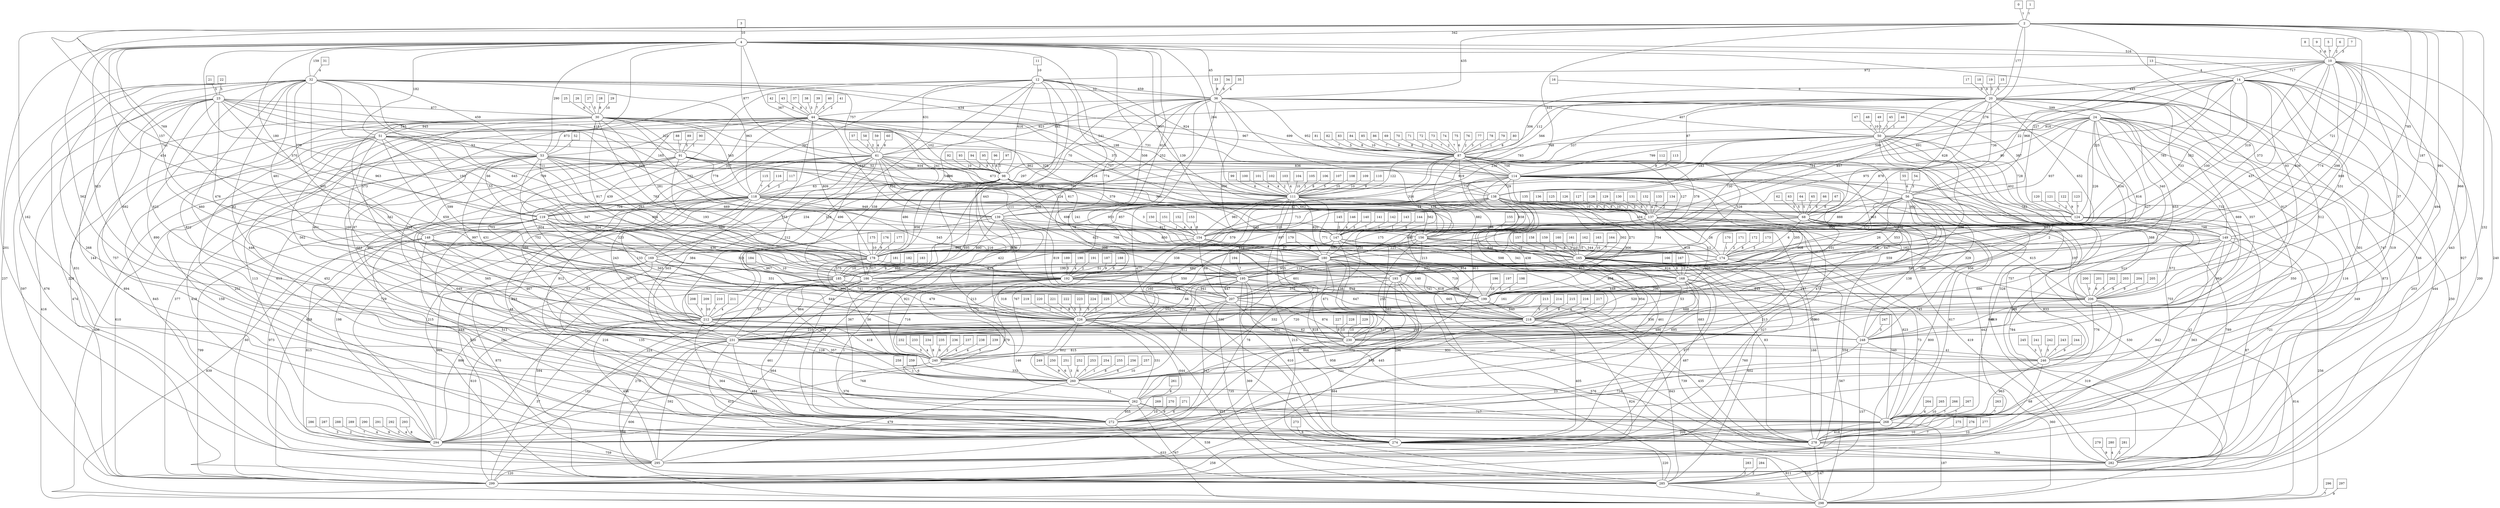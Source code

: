 graph Grafo_Size_300
{
	0 -- 2 [label = "7"];
	1 -- 2 [label = "7"];
	3 -- 4 [label = "10"];
	5 -- 10 [label = "7"];
	6 -- 10 [label = "2"];
	7 -- 10 [label = "3"];
	8 -- 10 [label = "3"];
	9 -- 10 [label = "6"];
	11 -- 12 [label = "10"];
	13 -- 14 [label = "4"];
	15 -- 20 [label = "5"];
	16 -- 20 [label = "8"];
	17 -- 20 [label = "9"];
	18 -- 20 [label = "9"];
	19 -- 20 [label = "3"];
	21 -- 23 [label = "5"];
	22 -- 23 [label = "5"];
	25 -- 30 [label = "6"];
	26 -- 30 [label = "7"];
	27 -- 30 [label = "5"];
	28 -- 30 [label = "8"];
	29 -- 30 [label = "10"];
	31 -- 32 [label = "4"];
	33 -- 36 [label = "8"];
	34 -- 36 [label = "8"];
	35 -- 36 [label = "4"];
	37 -- 44 [label = "1"];
	38 -- 44 [label = "3"];
	39 -- 44 [label = "7"];
	40 -- 44 [label = "2"];
	41 -- 44 [label = "2"];
	42 -- 44 [label = "6"];
	43 -- 44 [label = "8"];
	45 -- 50 [label = "1"];
	46 -- 50 [label = "1"];
	47 -- 50 [label = "7"];
	48 -- 50 [label = "10"];
	49 -- 50 [label = "3"];
	52 -- 53 [label = "1"];
	54 -- 56 [label = "3"];
	55 -- 56 [label = "6"];
	57 -- 61 [label = "2"];
	58 -- 61 [label = "2"];
	59 -- 61 [label = "4"];
	60 -- 61 [label = "8"];
	62 -- 68 [label = "5"];
	63 -- 68 [label = "5"];
	64 -- 68 [label = "5"];
	65 -- 68 [label = "2"];
	66 -- 68 [label = "6"];
	67 -- 68 [label = "6"];
	69 -- 87 [label = "8"];
	70 -- 87 [label = "2"];
	71 -- 87 [label = "2"];
	72 -- 87 [label = "7"];
	73 -- 87 [label = "2"];
	74 -- 87 [label = "7"];
	75 -- 87 [label = "6"];
	76 -- 87 [label = "2"];
	77 -- 87 [label = "3"];
	78 -- 87 [label = "1"];
	79 -- 87 [label = "1"];
	80 -- 87 [label = "8"];
	81 -- 87 [label = "7"];
	82 -- 87 [label = "5"];
	83 -- 87 [label = "8"];
	84 -- 87 [label = "10"];
	85 -- 87 [label = "7"];
	86 -- 87 [label = "9"];
	88 -- 91 [label = "7"];
	89 -- 91 [label = "5"];
	90 -- 91 [label = "1"];
	92 -- 98 [label = "10"];
	93 -- 98 [label = "2"];
	94 -- 98 [label = "9"];
	95 -- 98 [label = "5"];
	96 -- 98 [label = "8"];
	97 -- 98 [label = "3"];
	99 -- 111 [label = "6"];
	100 -- 111 [label = "4"];
	101 -- 111 [label = "4"];
	102 -- 111 [label = "2"];
	103 -- 111 [label = "4"];
	104 -- 111 [label = "10"];
	105 -- 111 [label = "2"];
	106 -- 111 [label = "8"];
	107 -- 111 [label = "5"];
	108 -- 111 [label = "10"];
	109 -- 111 [label = "10"];
	110 -- 111 [label = "9"];
	112 -- 114 [label = "8"];
	113 -- 114 [label = "7"];
	115 -- 118 [label = "7"];
	116 -- 118 [label = "6"];
	117 -- 118 [label = "2"];
	120 -- 124 [label = "7"];
	121 -- 124 [label = "2"];
	122 -- 124 [label = "9"];
	123 -- 124 [label = "7"];
	125 -- 137 [label = "5"];
	126 -- 137 [label = "8"];
	127 -- 137 [label = "10"];
	128 -- 137 [label = "1"];
	129 -- 137 [label = "5"];
	130 -- 137 [label = "6"];
	131 -- 137 [label = "7"];
	132 -- 137 [label = "4"];
	133 -- 137 [label = "7"];
	134 -- 137 [label = "2"];
	135 -- 137 [label = "10"];
	136 -- 137 [label = "9"];
	140 -- 147 [label = "3"];
	141 -- 147 [label = "7"];
	142 -- 147 [label = "1"];
	143 -- 147 [label = "1"];
	144 -- 147 [label = "9"];
	145 -- 147 [label = "2"];
	146 -- 147 [label = "4"];
	150 -- 154 [label = "1"];
	151 -- 154 [label = "4"];
	152 -- 154 [label = "4"];
	153 -- 154 [label = "8"];
	155 -- 156 [label = "7"];
	157 -- 165 [label = "5"];
	158 -- 165 [label = "1"];
	159 -- 165 [label = "8"];
	160 -- 165 [label = "3"];
	161 -- 165 [label = "10"];
	162 -- 165 [label = "10"];
	163 -- 165 [label = "10"];
	164 -- 165 [label = "7"];
	166 -- 168 [label = "9"];
	167 -- 168 [label = "10"];
	170 -- 174 [label = "1"];
	171 -- 174 [label = "2"];
	172 -- 174 [label = "8"];
	173 -- 174 [label = "3"];
	175 -- 178 [label = "10"];
	176 -- 178 [label = "9"];
	177 -- 178 [label = "1"];
	179 -- 180 [label = "6"];
	181 -- 185 [label = "10"];
	182 -- 185 [label = "5"];
	183 -- 185 [label = "9"];
	184 -- 185 [label = "10"];
	187 -- 192 [label = "9"];
	188 -- 192 [label = "9"];
	189 -- 192 [label = "3"];
	190 -- 192 [label = "4"];
	191 -- 192 [label = "2"];
	194 -- 195 [label = "7"];
	196 -- 199 [label = "10"];
	197 -- 199 [label = "3"];
	198 -- 199 [label = "2"];
	200 -- 206 [label = "3"];
	201 -- 206 [label = "6"];
	202 -- 206 [label = "5"];
	203 -- 206 [label = "9"];
	204 -- 206 [label = "9"];
	205 -- 206 [label = "3"];
	208 -- 212 [label = "3"];
	209 -- 212 [label = "10"];
	210 -- 212 [label = "7"];
	211 -- 212 [label = "4"];
	213 -- 218 [label = "5"];
	214 -- 218 [label = "3"];
	215 -- 218 [label = "8"];
	216 -- 218 [label = "4"];
	217 -- 218 [label = "6"];
	219 -- 226 [label = "1"];
	220 -- 226 [label = "7"];
	221 -- 226 [label = "8"];
	222 -- 226 [label = "5"];
	223 -- 226 [label = "1"];
	224 -- 226 [label = "5"];
	225 -- 226 [label = "2"];
	227 -- 230 [label = "9"];
	228 -- 230 [label = "10"];
	229 -- 230 [label = "10"];
	232 -- 240 [label = "5"];
	233 -- 240 [label = "4"];
	234 -- 240 [label = "9"];
	235 -- 240 [label = "6"];
	236 -- 240 [label = "2"];
	237 -- 240 [label = "4"];
	238 -- 240 [label = "4"];
	239 -- 240 [label = "5"];
	241 -- 246 [label = "1"];
	242 -- 246 [label = "3"];
	243 -- 246 [label = "7"];
	244 -- 246 [label = "9"];
	245 -- 246 [label = "3"];
	247 -- 248 [label = "5"];
	249 -- 260 [label = "9"];
	250 -- 260 [label = "6"];
	251 -- 260 [label = "3"];
	252 -- 260 [label = "6"];
	253 -- 260 [label = "7"];
	254 -- 260 [label = "1"];
	255 -- 260 [label = "8"];
	256 -- 260 [label = "6"];
	257 -- 260 [label = "10"];
	258 -- 260 [label = "1"];
	259 -- 260 [label = "6"];
	261 -- 262 [label = "8"];
	263 -- 268 [label = "7"];
	264 -- 268 [label = "6"];
	265 -- 268 [label = "10"];
	266 -- 268 [label = "7"];
	267 -- 268 [label = "7"];
	269 -- 272 [label = "10"];
	270 -- 272 [label = "9"];
	271 -- 272 [label = "6"];
	273 -- 274 [label = "6"];
	275 -- 278 [label = "10"];
	276 -- 278 [label = "7"];
	277 -- 278 [label = "10"];
	279 -- 282 [label = "9"];
	280 -- 282 [label = "4"];
	281 -- 282 [label = "2"];
	283 -- 285 [label = "2"];
	284 -- 285 [label = "2"];
	286 -- 294 [label = "3"];
	287 -- 294 [label = "2"];
	288 -- 294 [label = "7"];
	289 -- 294 [label = "4"];
	290 -- 294 [label = "9"];
	291 -- 294 [label = "3"];
	292 -- 294 [label = "4"];
	293 -- 294 [label = "8"];
	296 -- 298 [label = "7"];
	297 -- 298 [label = "9"];
	2 -- 4 [label = "342"];
	2 -- 20 [label = "177"];
	2 -- 36 [label = "435"];
	2 -- 118 [label = "931"];
	2 -- 139 [label = "276"];
	2 -- 148 [label = "769"];
	2 -- 149 [label = "785"];
	2 -- 174 [label = "721"];
	2 -- 178 [label = "157"];
	2 -- 199 [label = "187"];
	2 -- 218 [label = "991"];
	2 -- 226 [label = "93"];
	2 -- 246 [label = "966"];
	2 -- 272 [label = "162"];
	2 -- 278 [label = "232"];
	4 -- 10 [label = "516"];
	4 -- 32 [label = "159"];
	4 -- 36 [label = "45"];
	4 -- 51 [label = "182"];
	4 -- 53 [label = "290"];
	4 -- 61 [label = "877"];
	4 -- 68 [label = "957"];
	4 -- 98 [label = "367"];
	4 -- 111 [label = "264"];
	4 -- 148 [label = "180"];
	4 -- 168 [label = "508"];
	4 -- 169 [label = "741"];
	4 -- 174 [label = "615"];
	4 -- 178 [label = "770"];
	4 -- 192 [label = "454"];
	4 -- 218 [label = "516"];
	4 -- 230 [label = "573"];
	4 -- 231 [label = "923"];
	4 -- 240 [label = "562"];
	4 -- 282 [label = "747"];
	4 -- 285 [label = "927"];
	4 -- 295 [label = "201"];
	10 -- 12 [label = "972"];
	10 -- 14 [label = "717"];
	10 -- 56 [label = "227"];
	10 -- 68 [label = "22"];
	10 -- 156 [label = "319"];
	10 -- 178 [label = "373"];
	10 -- 186 [label = "836"];
	10 -- 192 [label = "774"];
	10 -- 193 [label = "298"];
	10 -- 199 [label = "948"];
	10 -- 246 [label = "494"];
	10 -- 248 [label = "37"];
	10 -- 274 [label = "443"];
	10 -- 282 [label = "240"];
	12 -- 36 [label = "659"];
	12 -- 61 [label = "631"];
	12 -- 98 [label = "616"];
	12 -- 114 [label = "924"];
	12 -- 119 [label = "397"];
	12 -- 147 [label = "139"];
	12 -- 186 [label = "542"];
	12 -- 195 [label = "774"];
	12 -- 212 [label = "439"];
	12 -- 226 [label = "443"];
	12 -- 240 [label = "126"];
	12 -- 260 [label = "168"];
	12 -- 272 [label = "695"];
	14 -- 20 [label = "445"];
	14 -- 56 [label = "968"];
	14 -- 98 [label = "306"];
	14 -- 124 [label = "225"];
	14 -- 137 [label = "691"];
	14 -- 154 [label = "785"];
	14 -- 156 [label = "552"];
	14 -- 169 [label = "100"];
	14 -- 186 [label = "437"];
	14 -- 206 [label = "531"];
	14 -- 268 [label = "319"];
	14 -- 272 [label = "301"];
	14 -- 274 [label = "746"];
	14 -- 299 [label = "200"];
	20 -- 24 [label = "599"];
	20 -- 53 [label = "923"];
	20 -- 56 [label = "736"];
	20 -- 68 [label = "628"];
	20 -- 87 [label = "112"];
	20 -- 98 [label = "566"];
	20 -- 111 [label = "337"];
	20 -- 114 [label = "87"];
	20 -- 138 [label = "590"];
	20 -- 149 [label = "733"];
	20 -- 154 [label = "857"];
	20 -- 165 [label = "652"];
	20 -- 168 [label = "340"];
	20 -- 178 [label = "878"];
	20 -- 218 [label = "917"];
	20 -- 230 [label = "512"];
	20 -- 295 [label = "873"];
	20 -- 299 [label = "444"];
	23 -- 30 [label = "877"];
	23 -- 91 [label = "418"];
	23 -- 119 [label = "570"];
	23 -- 139 [label = "165"];
	23 -- 156 [label = "649"];
	23 -- 178 [label = "709"];
	23 -- 199 [label = "476"];
	23 -- 212 [label = "623"];
	23 -- 226 [label = "460"];
	23 -- 272 [label = "757"];
	23 -- 274 [label = "831"];
	23 -- 285 [label = "676"];
	23 -- 299 [label = "597"];
	24 -- 50 [label = "916"];
	24 -- 118 [label = "783"];
	24 -- 119 [label = "784"];
	24 -- 138 [label = "80"];
	24 -- 147 [label = "975"];
	24 -- 156 [label = "937"];
	24 -- 174 [label = "634"];
	24 -- 180 [label = "226"];
	24 -- 185 [label = "816"];
	24 -- 199 [label = "653"];
	24 -- 206 [label = "732"];
	24 -- 207 [label = "427"];
	24 -- 212 [label = "669"];
	24 -- 274 [label = "350"];
	24 -- 282 [label = "203"];
	24 -- 285 [label = "250"];
	24 -- 299 [label = "349"];
	30 -- 51 [label = "545"];
	30 -- 87 [label = "967"];
	30 -- 91 [label = "322"];
	30 -- 111 [label = "70"];
	30 -- 114 [label = "198"];
	30 -- 118 [label = "565"];
	30 -- 137 [label = "52"];
	30 -- 154 [label = "732"];
	30 -- 178 [label = "281"];
	30 -- 192 [label = "917"];
	30 -- 195 [label = "783"];
	30 -- 226 [label = "142"];
	30 -- 231 [label = "822"];
	30 -- 248 [label = "461"];
	30 -- 298 [label = "416"];
	30 -- 299 [label = "474"];
	32 -- 36 [label = "52"];
	32 -- 53 [label = "459"];
	32 -- 56 [label = "699"];
	32 -- 61 [label = "757"];
	32 -- 111 [label = "541"];
	32 -- 118 [label = "963"];
	32 -- 178 [label = "711"];
	32 -- 185 [label = "481"];
	32 -- 192 [label = "963"];
	32 -- 193 [label = "645"];
	32 -- 195 [label = "66"];
	32 -- 206 [label = "405"];
	32 -- 230 [label = "82"];
	32 -- 231 [label = "692"];
	32 -- 262 [label = "890"];
	32 -- 268 [label = "446"];
	32 -- 272 [label = "268"];
	32 -- 274 [label = "144"];
	32 -- 285 [label = "228"];
	32 -- 299 [label = "237"];
	36 -- 44 [label = "634"];
	36 -- 50 [label = "407"];
	36 -- 61 [label = "641"];
	36 -- 114 [label = "952"];
	36 -- 124 [label = "387"];
	36 -- 139 [label = "252"];
	36 -- 168 [label = "906"];
	36 -- 178 [label = "297"];
	36 -- 186 [label = "790"];
	36 -- 240 [label = "78"];
	36 -- 248 [label = "357"];
	36 -- 274 [label = "477"];
	36 -- 282 [label = "116"];
	36 -- 285 [label = "309"];
	36 -- 294 [label = "866"];
	44 -- 51 [label = "945"];
	44 -- 53 [label = "873"];
	44 -- 68 [label = "707"];
	44 -- 98 [label = "102"];
	44 -- 111 [label = "371"];
	44 -- 114 [label = "731"];
	44 -- 119 [label = "357"];
	44 -- 137 [label = "326"];
	44 -- 139 [label = "637"];
	44 -- 178 [label = "809"];
	44 -- 199 [label = "338"];
	44 -- 230 [label = "604"];
	44 -- 231 [label = "214"];
	44 -- 268 [label = "503"];
	44 -- 294 [label = "113"];
	44 -- 299 [label = "377"];
	50 -- 87 [label = "748"];
	50 -- 111 [label = "230"];
	50 -- 114 [label = "799"];
	50 -- 124 [label = "728"];
	50 -- 138 [label = "183"];
	50 -- 147 [label = "730"];
	50 -- 149 [label = "402"];
	50 -- 212 [label = "886"];
	50 -- 226 [label = "663"];
	50 -- 231 [label = "2"];
	50 -- 262 [label = "511"];
	50 -- 295 [label = "755"];
	51 -- 53 [label = "53"];
	51 -- 111 [label = "862"];
	51 -- 119 [label = "193"];
	51 -- 124 [label = "673"];
	51 -- 186 [label = "599"];
	51 -- 206 [label = "659"];
	51 -- 212 [label = "87"];
	51 -- 248 [label = "562"];
	51 -- 272 [label = "613"];
	51 -- 278 [label = "252"];
	51 -- 294 [label = "894"];
	51 -- 295 [label = "845"];
	53 -- 98 [label = "934"];
	53 -- 119 [label = "53"];
	53 -- 124 [label = "777"];
	53 -- 138 [label = "196"];
	53 -- 165 [label = "669"];
	53 -- 178 [label = "263"];
	53 -- 186 [label = "347"];
	53 -- 195 [label = "994"];
	53 -- 199 [label = "224"];
	53 -- 218 [label = "997"];
	53 -- 231 [label = "683"];
	53 -- 262 [label = "452"];
	53 -- 274 [label = "159"];
	53 -- 298 [label = "406"];
	56 -- 139 [label = "14"];
	56 -- 156 [label = "888"];
	56 -- 165 [label = "572"];
	56 -- 180 [label = "925"];
	56 -- 192 [label = "26"];
	56 -- 195 [label = "553"];
	56 -- 199 [label = "647"];
	56 -- 226 [label = "559"];
	56 -- 231 [label = "286"];
	56 -- 246 [label = "757"];
	56 -- 248 [label = "956"];
	56 -- 272 [label = "833"];
	56 -- 282 [label = "789"];
	56 -- 299 [label = "530"];
	61 -- 98 [label = "241"];
	61 -- 138 [label = "919"];
	61 -- 139 [label = "923"];
	61 -- 147 [label = "379"];
	61 -- 156 [label = "361"];
	61 -- 165 [label = "111"];
	61 -- 174 [label = "608"];
	61 -- 186 [label = "496"];
	61 -- 212 [label = "212"];
	61 -- 231 [label = "466"];
	61 -- 240 [label = "384"];
	61 -- 285 [label = "215"];
	61 -- 294 [label = "729"];
	61 -- 299 [label = "628"];
	68 -- 148 [label = "246"];
	68 -- 174 [label = "6"];
	68 -- 178 [label = "175"];
	68 -- 193 [label = "101"];
	68 -- 206 [label = "197"];
	68 -- 240 [label = "473"];
	68 -- 248 [label = "138"];
	68 -- 268 [label = "617"];
	68 -- 278 [label = "442"];
	68 -- 299 [label = "554"];
	87 -- 111 [label = "122"];
	87 -- 114 [label = "756"];
	87 -- 147 [label = "378"];
	87 -- 154 [label = "127"];
	87 -- 165 [label = "528"];
	87 -- 180 [label = "435"];
	87 -- 186 [label = "857"];
	87 -- 195 [label = "463"];
	87 -- 207 [label = "276"];
	87 -- 231 [label = "250"];
	87 -- 260 [label = "911"];
	87 -- 268 [label = "328"];
	87 -- 274 [label = "53"];
	87 -- 282 [label = "948"];
	87 -- 298 [label = "784"];
	91 -- 114 [label = "836"];
	91 -- 118 [label = "778"];
	91 -- 137 [label = "124"];
	91 -- 147 [label = "124"];
	91 -- 156 [label = "617"];
	91 -- 192 [label = "193"];
	91 -- 212 [label = "431"];
	91 -- 226 [label = "752"];
	91 -- 231 [label = "481"];
	91 -- 294 [label = "419"];
	91 -- 299 [label = "610"];
	98 -- 118 [label = "63"];
	98 -- 138 [label = "737"];
	98 -- 169 [label = "753"];
	98 -- 174 [label = "241"];
	98 -- 178 [label = "486"];
	98 -- 180 [label = "698"];
	98 -- 185 [label = "856"];
	98 -- 199 [label = "768"];
	98 -- 218 [label = "76"];
	98 -- 248 [label = "422"];
	98 -- 262 [label = "570"];
	98 -- 299 [label = "444"];
	111 -- 124 [label = "992"];
	111 -- 154 [label = "981"];
	111 -- 156 [label = "882"];
	111 -- 180 [label = "820"];
	111 -- 193 [label = "771"];
	111 -- 207 [label = "413"];
	111 -- 226 [label = "338"];
	111 -- 274 [label = "336"];
	111 -- 278 [label = "683"];
	111 -- 282 [label = "818"];
	111 -- 285 [label = "213"];
	114 -- 119 [label = "316"];
	114 -- 138 [label = "729"];
	114 -- 149 [label = "782"];
	114 -- 178 [label = "953"];
	114 -- 199 [label = "205"];
	114 -- 206 [label = "388"];
	114 -- 207 [label = "271"];
	114 -- 218 [label = "908"];
	114 -- 230 [label = "438"];
	114 -- 231 [label = "598"];
	114 -- 248 [label = "329"];
	114 -- 282 [label = "619"];
	114 -- 298 [label = "800"];
	118 -- 119 [label = "704"];
	118 -- 124 [label = "662"];
	118 -- 139 [label = "948"];
	118 -- 149 [label = "104"];
	118 -- 154 [label = "3"];
	118 -- 156 [label = "562"];
	118 -- 169 [label = "666"];
	118 -- 193 [label = "545"];
	118 -- 212 [label = "133"];
	118 -- 240 [label = "912"];
	118 -- 246 [label = "727"];
	118 -- 262 [label = "923"];
	118 -- 272 [label = "48"];
	118 -- 294 [label = "198"];
	118 -- 299 [label = "60"];
	119 -- 148 [label = "703"];
	119 -- 165 [label = "621"];
	119 -- 169 [label = "223"];
	119 -- 195 [label = "436"];
	119 -- 207 [label = "243"];
	119 -- 218 [label = "565"];
	119 -- 231 [label = "565"];
	119 -- 240 [label = "649"];
	119 -- 278 [label = "511"];
	119 -- 295 [label = "973"];
	119 -- 299 [label = "799"];
	124 -- 149 [label = "798"];
	124 -- 248 [label = "963"];
	124 -- 274 [label = "42"];
	124 -- 278 [label = "721"];
	137 -- 154 [label = "249"];
	137 -- 165 [label = "754"];
	137 -- 168 [label = "918"];
	137 -- 174 [label = "26"];
	137 -- 178 [label = "897"];
	137 -- 180 [label = "680"];
	137 -- 206 [label = "615"];
	137 -- 226 [label = "805"];
	137 -- 272 [label = "213"];
	137 -- 274 [label = "327"];
	137 -- 282 [label = "419"];
	138 -- 139 [label = "42"];
	138 -- 148 [label = "234"];
	138 -- 154 [label = "713"];
	138 -- 156 [label = "938"];
	138 -- 178 [label = "225"];
	138 -- 185 [label = "579"];
	138 -- 195 [label = "302"];
	138 -- 199 [label = "906"];
	138 -- 206 [label = "162"];
	138 -- 240 [label = "808"];
	138 -- 268 [label = "745"];
	138 -- 278 [label = "160"];
	138 -- 294 [label = "461"];
	139 -- 156 [label = "917"];
	139 -- 174 [label = "850"];
	139 -- 185 [label = "890"];
	139 -- 195 [label = "398"];
	139 -- 207 [label = "819"];
	139 -- 260 [label = "921"];
	139 -- 272 [label = "367"];
	139 -- 299 [label = "224"];
	147 -- 165 [label = "830"];
	147 -- 168 [label = "341"];
	147 -- 174 [label = "344"];
	147 -- 180 [label = "893"];
	147 -- 199 [label = "854"];
	147 -- 231 [label = "160"];
	147 -- 248 [label = "296"];
	147 -- 294 [label = "78"];
	147 -- 295 [label = "771"];
	147 -- 299 [label = "445"];
	148 -- 180 [label = "216"];
	148 -- 185 [label = "318"];
	148 -- 231 [label = "467"];
	148 -- 248 [label = "63"];
	148 -- 274 [label = "520"];
	148 -- 278 [label = "191"];
	148 -- 295 [label = "815"];
	148 -- 298 [label = "839"];
	149 -- 178 [label = "758"];
	149 -- 199 [label = "592"];
	149 -- 206 [label = "572"];
	149 -- 230 [label = "686"];
	149 -- 278 [label = "363"];
	149 -- 282 [label = "87"];
	149 -- 294 [label = "942"];
	149 -- 298 [label = "256"];
	154 -- 169 [label = "909"];
	154 -- 178 [label = "885"];
	154 -- 180 [label = "97"];
	154 -- 207 [label = "64"];
	154 -- 218 [label = "140"];
	154 -- 240 [label = "767"];
	154 -- 248 [label = "138"];
	156 -- 165 [label = "16"];
	156 -- 174 [label = "12"];
	156 -- 180 [label = "221"];
	156 -- 193 [label = "213"];
	156 -- 226 [label = "550"];
	156 -- 240 [label = "255"];
	156 -- 268 [label = "823"];
	156 -- 278 [label = "83"];
	165 -- 168 [label = "824"];
	165 -- 185 [label = "199"];
	165 -- 186 [label = "51"];
	165 -- 195 [label = "110"];
	165 -- 207 [label = "601"];
	165 -- 212 [label = "724"];
	165 -- 230 [label = "954"];
	165 -- 260 [label = "536"];
	165 -- 274 [label = "977"];
	165 -- 278 [label = "166"];
	165 -- 285 [label = "602"];
	165 -- 295 [label = "760"];
	165 -- 298 [label = "567"];
	168 -- 199 [label = "448"];
	168 -- 206 [label = "247"];
	168 -- 212 [label = "161"];
	168 -- 218 [label = "520"];
	168 -- 230 [label = "688"];
	168 -- 260 [label = "486"];
	168 -- 268 [label = "340"];
	168 -- 274 [label = "487"];
	169 -- 185 [label = "967"];
	169 -- 207 [label = "331"];
	169 -- 230 [label = "644"];
	169 -- 268 [label = "135"];
	169 -- 272 [label = "216"];
	169 -- 294 [label = "965"];
	169 -- 295 [label = "875"];
	174 -- 192 [label = "932"];
	174 -- 193 [label = "817"];
	174 -- 262 [label = "695"];
	174 -- 268 [label = "73"];
	178 -- 185 [label = "575"];
	178 -- 186 [label = "517"];
	178 -- 192 [label = "935"];
	178 -- 218 [label = "741"];
	178 -- 226 [label = "384"];
	178 -- 285 [label = "594"];
	180 -- 192 [label = "682"];
	180 -- 195 [label = "955"];
	180 -- 199 [label = "719"];
	180 -- 218 [label = "741"];
	180 -- 230 [label = "671"];
	180 -- 231 [label = "66"];
	180 -- 260 [label = "332"];
	180 -- 274 [label = "296"];
	180 -- 278 [label = "341"];
	185 -- 206 [label = "849"];
	185 -- 226 [label = "479"];
	185 -- 231 [label = "55"];
	185 -- 260 [label = "634"];
	185 -- 285 [label = "278"];
	186 -- 226 [label = "213"];
	186 -- 231 [label = "864"];
	186 -- 240 [label = "56"];
	186 -- 274 [label = "461"];
	186 -- 294 [label = "886"];
	192 -- 199 [label = "619"];
	192 -- 207 [label = "941"];
	192 -- 218 [label = "647"];
	192 -- 226 [label = "318"];
	192 -- 240 [label = "716"];
	192 -- 262 [label = "179"];
	192 -- 272 [label = "1"];
	192 -- 278 [label = "146"];
	192 -- 295 [label = "664"];
	193 -- 207 [label = "375"];
	193 -- 218 [label = "665"];
	193 -- 230 [label = "385"];
	193 -- 272 [label = "866"];
	193 -- 295 [label = "121"];
	193 -- 298 [label = "576"];
	195 -- 199 [label = "618"];
	195 -- 207 [label = "447"];
	195 -- 231 [label = "552"];
	195 -- 260 [label = "812"];
	195 -- 268 [label = "931"];
	195 -- 274 [label = "610"];
	195 -- 278 [label = "958"];
	195 -- 285 [label = "369"];
	199 -- 212 [label = "772"];
	199 -- 218 [label = "640"];
	199 -- 231 [label = "720"];
	199 -- 282 [label = "739"];
	199 -- 285 [label = "843"];
	206 -- 231 [label = "350"];
	206 -- 246 [label = "776"];
	206 -- 248 [label = "849"];
	206 -- 295 [label = "319"];
	206 -- 298 [label = "814"];
	207 -- 226 [label = "165"];
	207 -- 230 [label = "874"];
	207 -- 246 [label = "651"];
	207 -- 285 [label = "735"];
	207 -- 294 [label = "547"];
	212 -- 240 [label = "418"];
	212 -- 248 [label = "146"];
	212 -- 260 [label = "128"];
	212 -- 278 [label = "364"];
	212 -- 294 [label = "610"];
	212 -- 295 [label = "496"];
	212 -- 299 [label = "37"];
	218 -- 230 [label = "841"];
	218 -- 262 [label = "878"];
	218 -- 274 [label = "405"];
	218 -- 278 [label = "435"];
	218 -- 299 [label = "824"];
	226 -- 230 [label = "62"];
	226 -- 231 [label = "210"];
	226 -- 260 [label = "602"];
	226 -- 262 [label = "331"];
	226 -- 272 [label = "644"];
	226 -- 294 [label = "768"];
	226 -- 298 [label = "455"];
	230 -- 240 [label = "815"];
	230 -- 246 [label = "41"];
	230 -- 274 [label = "884"];
	231 -- 240 [label = "357"];
	231 -- 274 [label = "484"];
	231 -- 282 [label = "412"];
	231 -- 294 [label = "181"];
	231 -- 295 [label = "592"];
	231 -- 298 [label = "606"];
	240 -- 260 [label = "332"];
	240 -- 272 [label = "376"];
	246 -- 268 [label = "963"];
	246 -- 272 [label = "734"];
	246 -- 278 [label = "68"];
	248 -- 285 [label = "157"];
	248 -- 294 [label = "23"];
	248 -- 298 [label = "360"];
	260 -- 262 [label = "11"];
	260 -- 295 [label = "479"];
	262 -- 268 [label = "717"];
	262 -- 272 [label = "955"];
	262 -- 285 [label = "538"];
	262 -- 298 [label = "767"];
	268 -- 274 [label = "209"];
	268 -- 278 [label = "618"];
	268 -- 298 [label = "187"];
	272 -- 285 [label = "633"];
	272 -- 294 [label = "736"];
	274 -- 285 [label = "220"];
	274 -- 298 [label = "611"];
	274 -- 299 [label = "258"];
	278 -- 282 [label = "764"];
	278 -- 298 [label = "147"];
	282 -- 285 [label = "523"];
	285 -- 298 [label = "20"];
	294 -- 295 [label = "759"];
	295 -- 299 [label = "120"];
	0 [shape = "square"];
	1 [shape = "square"];
	3 [shape = "square"];
	5 [shape = "square"];
	6 [shape = "square"];
	7 [shape = "square"];
	8 [shape = "square"];
	9 [shape = "square"];
	11 [shape = "square"];
	13 [shape = "square"];
	15 [shape = "square"];
	16 [shape = "square"];
	17 [shape = "square"];
	18 [shape = "square"];
	19 [shape = "square"];
	21 [shape = "square"];
	22 [shape = "square"];
	25 [shape = "square"];
	26 [shape = "square"];
	27 [shape = "square"];
	28 [shape = "square"];
	29 [shape = "square"];
	31 [shape = "square"];
	33 [shape = "square"];
	34 [shape = "square"];
	35 [shape = "square"];
	37 [shape = "square"];
	38 [shape = "square"];
	39 [shape = "square"];
	40 [shape = "square"];
	41 [shape = "square"];
	42 [shape = "square"];
	43 [shape = "square"];
	45 [shape = "square"];
	46 [shape = "square"];
	47 [shape = "square"];
	48 [shape = "square"];
	49 [shape = "square"];
	52 [shape = "square"];
	54 [shape = "square"];
	55 [shape = "square"];
	57 [shape = "square"];
	58 [shape = "square"];
	59 [shape = "square"];
	60 [shape = "square"];
	62 [shape = "square"];
	63 [shape = "square"];
	64 [shape = "square"];
	65 [shape = "square"];
	66 [shape = "square"];
	67 [shape = "square"];
	69 [shape = "square"];
	70 [shape = "square"];
	71 [shape = "square"];
	72 [shape = "square"];
	73 [shape = "square"];
	74 [shape = "square"];
	75 [shape = "square"];
	76 [shape = "square"];
	77 [shape = "square"];
	78 [shape = "square"];
	79 [shape = "square"];
	80 [shape = "square"];
	81 [shape = "square"];
	82 [shape = "square"];
	83 [shape = "square"];
	84 [shape = "square"];
	85 [shape = "square"];
	86 [shape = "square"];
	88 [shape = "square"];
	89 [shape = "square"];
	90 [shape = "square"];
	92 [shape = "square"];
	93 [shape = "square"];
	94 [shape = "square"];
	95 [shape = "square"];
	96 [shape = "square"];
	97 [shape = "square"];
	99 [shape = "square"];
	100 [shape = "square"];
	101 [shape = "square"];
	102 [shape = "square"];
	103 [shape = "square"];
	104 [shape = "square"];
	105 [shape = "square"];
	106 [shape = "square"];
	107 [shape = "square"];
	108 [shape = "square"];
	109 [shape = "square"];
	110 [shape = "square"];
	112 [shape = "square"];
	113 [shape = "square"];
	115 [shape = "square"];
	116 [shape = "square"];
	117 [shape = "square"];
	120 [shape = "square"];
	121 [shape = "square"];
	122 [shape = "square"];
	123 [shape = "square"];
	125 [shape = "square"];
	126 [shape = "square"];
	127 [shape = "square"];
	128 [shape = "square"];
	129 [shape = "square"];
	130 [shape = "square"];
	131 [shape = "square"];
	132 [shape = "square"];
	133 [shape = "square"];
	134 [shape = "square"];
	135 [shape = "square"];
	136 [shape = "square"];
	140 [shape = "square"];
	141 [shape = "square"];
	142 [shape = "square"];
	143 [shape = "square"];
	144 [shape = "square"];
	145 [shape = "square"];
	146 [shape = "square"];
	150 [shape = "square"];
	151 [shape = "square"];
	152 [shape = "square"];
	153 [shape = "square"];
	155 [shape = "square"];
	157 [shape = "square"];
	158 [shape = "square"];
	159 [shape = "square"];
	160 [shape = "square"];
	161 [shape = "square"];
	162 [shape = "square"];
	163 [shape = "square"];
	164 [shape = "square"];
	166 [shape = "square"];
	167 [shape = "square"];
	170 [shape = "square"];
	171 [shape = "square"];
	172 [shape = "square"];
	173 [shape = "square"];
	175 [shape = "square"];
	176 [shape = "square"];
	177 [shape = "square"];
	179 [shape = "square"];
	181 [shape = "square"];
	182 [shape = "square"];
	183 [shape = "square"];
	184 [shape = "square"];
	187 [shape = "square"];
	188 [shape = "square"];
	189 [shape = "square"];
	190 [shape = "square"];
	191 [shape = "square"];
	194 [shape = "square"];
	196 [shape = "square"];
	197 [shape = "square"];
	198 [shape = "square"];
	200 [shape = "square"];
	201 [shape = "square"];
	202 [shape = "square"];
	203 [shape = "square"];
	204 [shape = "square"];
	205 [shape = "square"];
	208 [shape = "square"];
	209 [shape = "square"];
	210 [shape = "square"];
	211 [shape = "square"];
	213 [shape = "square"];
	214 [shape = "square"];
	215 [shape = "square"];
	216 [shape = "square"];
	217 [shape = "square"];
	219 [shape = "square"];
	220 [shape = "square"];
	221 [shape = "square"];
	222 [shape = "square"];
	223 [shape = "square"];
	224 [shape = "square"];
	225 [shape = "square"];
	227 [shape = "square"];
	228 [shape = "square"];
	229 [shape = "square"];
	232 [shape = "square"];
	233 [shape = "square"];
	234 [shape = "square"];
	235 [shape = "square"];
	236 [shape = "square"];
	237 [shape = "square"];
	238 [shape = "square"];
	239 [shape = "square"];
	241 [shape = "square"];
	242 [shape = "square"];
	243 [shape = "square"];
	244 [shape = "square"];
	245 [shape = "square"];
	247 [shape = "square"];
	249 [shape = "square"];
	250 [shape = "square"];
	251 [shape = "square"];
	252 [shape = "square"];
	253 [shape = "square"];
	254 [shape = "square"];
	255 [shape = "square"];
	256 [shape = "square"];
	257 [shape = "square"];
	258 [shape = "square"];
	259 [shape = "square"];
	261 [shape = "square"];
	263 [shape = "square"];
	264 [shape = "square"];
	265 [shape = "square"];
	266 [shape = "square"];
	267 [shape = "square"];
	269 [shape = "square"];
	270 [shape = "square"];
	271 [shape = "square"];
	273 [shape = "square"];
	275 [shape = "square"];
	276 [shape = "square"];
	277 [shape = "square"];
	279 [shape = "square"];
	280 [shape = "square"];
	281 [shape = "square"];
	283 [shape = "square"];
	284 [shape = "square"];
	286 [shape = "square"];
	287 [shape = "square"];
	288 [shape = "square"];
	289 [shape = "square"];
	290 [shape = "square"];
	291 [shape = "square"];
	292 [shape = "square"];
	293 [shape = "square"];
	296 [shape = "square"];
	297 [shape = "square"];
}

